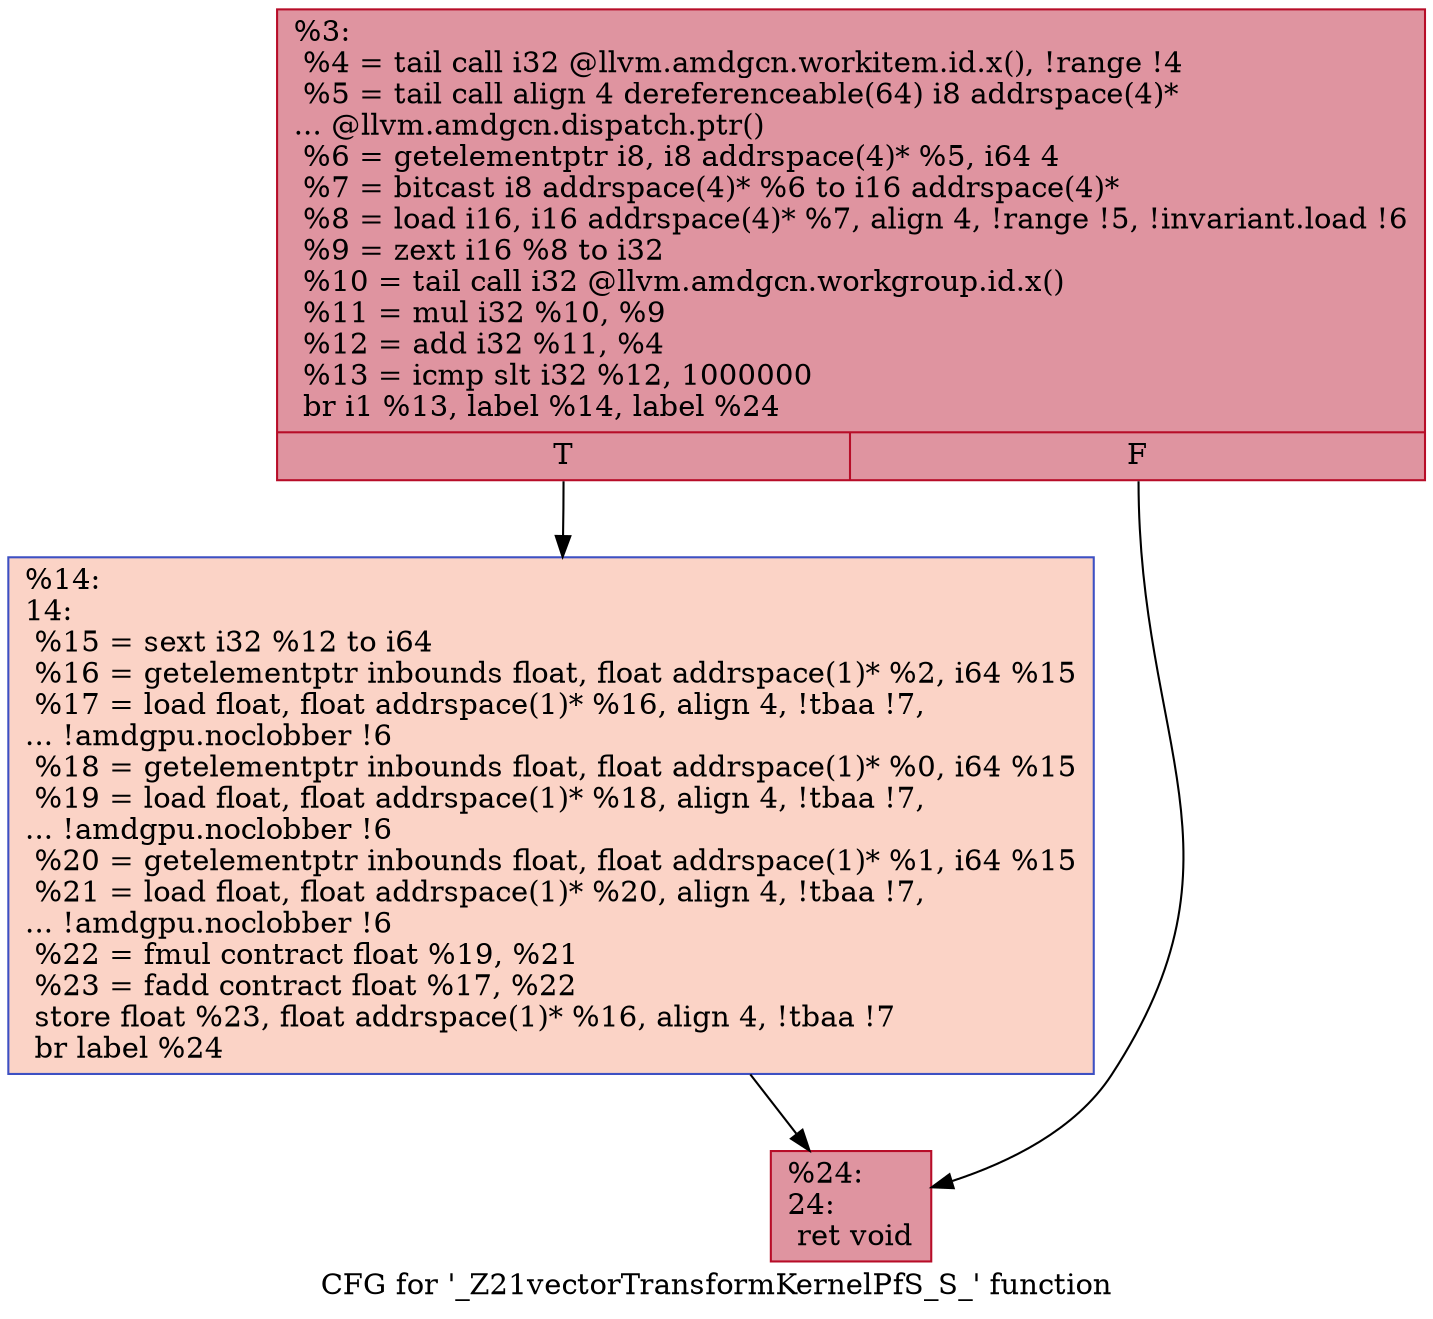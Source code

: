 digraph "CFG for '_Z21vectorTransformKernelPfS_S_' function" {
	label="CFG for '_Z21vectorTransformKernelPfS_S_' function";

	Node0x51d1160 [shape=record,color="#b70d28ff", style=filled, fillcolor="#b70d2870",label="{%3:\l  %4 = tail call i32 @llvm.amdgcn.workitem.id.x(), !range !4\l  %5 = tail call align 4 dereferenceable(64) i8 addrspace(4)*\l... @llvm.amdgcn.dispatch.ptr()\l  %6 = getelementptr i8, i8 addrspace(4)* %5, i64 4\l  %7 = bitcast i8 addrspace(4)* %6 to i16 addrspace(4)*\l  %8 = load i16, i16 addrspace(4)* %7, align 4, !range !5, !invariant.load !6\l  %9 = zext i16 %8 to i32\l  %10 = tail call i32 @llvm.amdgcn.workgroup.id.x()\l  %11 = mul i32 %10, %9\l  %12 = add i32 %11, %4\l  %13 = icmp slt i32 %12, 1000000\l  br i1 %13, label %14, label %24\l|{<s0>T|<s1>F}}"];
	Node0x51d1160:s0 -> Node0x51d3030;
	Node0x51d1160:s1 -> Node0x51d30c0;
	Node0x51d3030 [shape=record,color="#3d50c3ff", style=filled, fillcolor="#f59c7d70",label="{%14:\l14:                                               \l  %15 = sext i32 %12 to i64\l  %16 = getelementptr inbounds float, float addrspace(1)* %2, i64 %15\l  %17 = load float, float addrspace(1)* %16, align 4, !tbaa !7,\l... !amdgpu.noclobber !6\l  %18 = getelementptr inbounds float, float addrspace(1)* %0, i64 %15\l  %19 = load float, float addrspace(1)* %18, align 4, !tbaa !7,\l... !amdgpu.noclobber !6\l  %20 = getelementptr inbounds float, float addrspace(1)* %1, i64 %15\l  %21 = load float, float addrspace(1)* %20, align 4, !tbaa !7,\l... !amdgpu.noclobber !6\l  %22 = fmul contract float %19, %21\l  %23 = fadd contract float %17, %22\l  store float %23, float addrspace(1)* %16, align 4, !tbaa !7\l  br label %24\l}"];
	Node0x51d3030 -> Node0x51d30c0;
	Node0x51d30c0 [shape=record,color="#b70d28ff", style=filled, fillcolor="#b70d2870",label="{%24:\l24:                                               \l  ret void\l}"];
}
